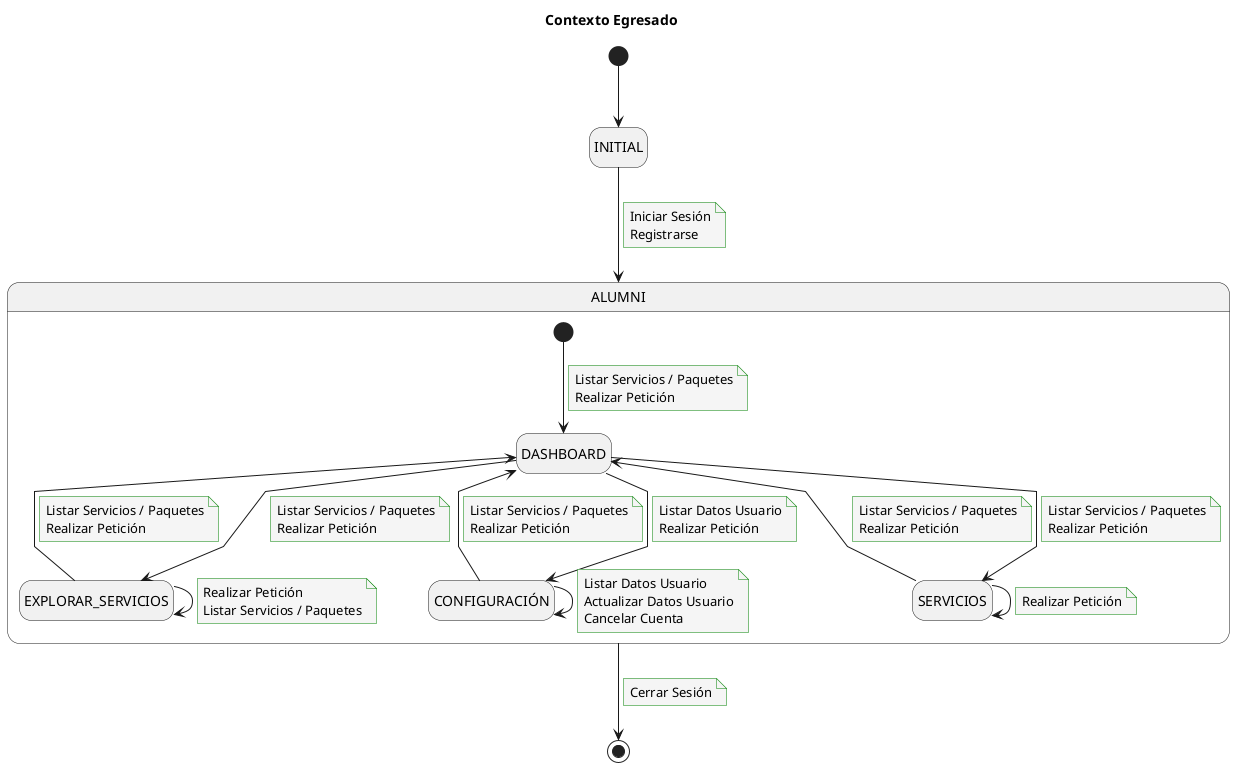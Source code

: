 @startuml Contexto
title Contexto Egresado

skinparam {
    NoteBackgroundColor #whiteSmoke
    NoteBorderColor #green
    linetype polyline
}

hide empty description

[*] --> INITIAL
INITIAL --> Alumni
note on link 
Iniciar Sesión
Registrarse
end note 
Alumni --> [*]
note on link
Cerrar Sesión
end note

state Alumni as "ALUMNI" {
    [*] --> DASHBOARD
    note on link
    Listar Servicios / Paquetes
    Realizar Petición
    end note

    DASHBOARD --> EXPLORAR_SERVICIOS
    note on link 
    Listar Servicios / Paquetes
    Realizar Petición
    end note  
    DASHBOARD <-- EXPLORAR_SERVICIOS
    note on link 
    Listar Servicios / Paquetes
    Realizar Petición
    end note  
    DASHBOARD --> CONFIGURACIÓN
    note on link 
    Listar Datos Usuario
    Realizar Petición
    end note  
    DASHBOARD <-- CONFIGURACIÓN
    note on link 
    Listar Servicios / Paquetes
    Realizar Petición
    end note  
    DASHBOARD --> SERVICIOS
    note on link 
    Listar Servicios / Paquetes
    Realizar Petición
    end note  
    DASHBOARD <-- SERVICIOS
    note on link 
    Listar Servicios / Paquetes
    Realizar Petición
    end note  

    EXPLORAR_SERVICIOS --> EXPLORAR_SERVICIOS
    note on link 
    Realizar Petición
    Listar Servicios / Paquetes
    end note
    CONFIGURACIÓN --> CONFIGURACIÓN
    note on link 
    Listar Datos Usuario
    Actualizar Datos Usuario
    Cancelar Cuenta
    end note
    SERVICIOS --> SERVICIOS
    note on link 
    Realizar Petición
    end note
} 

@enduml